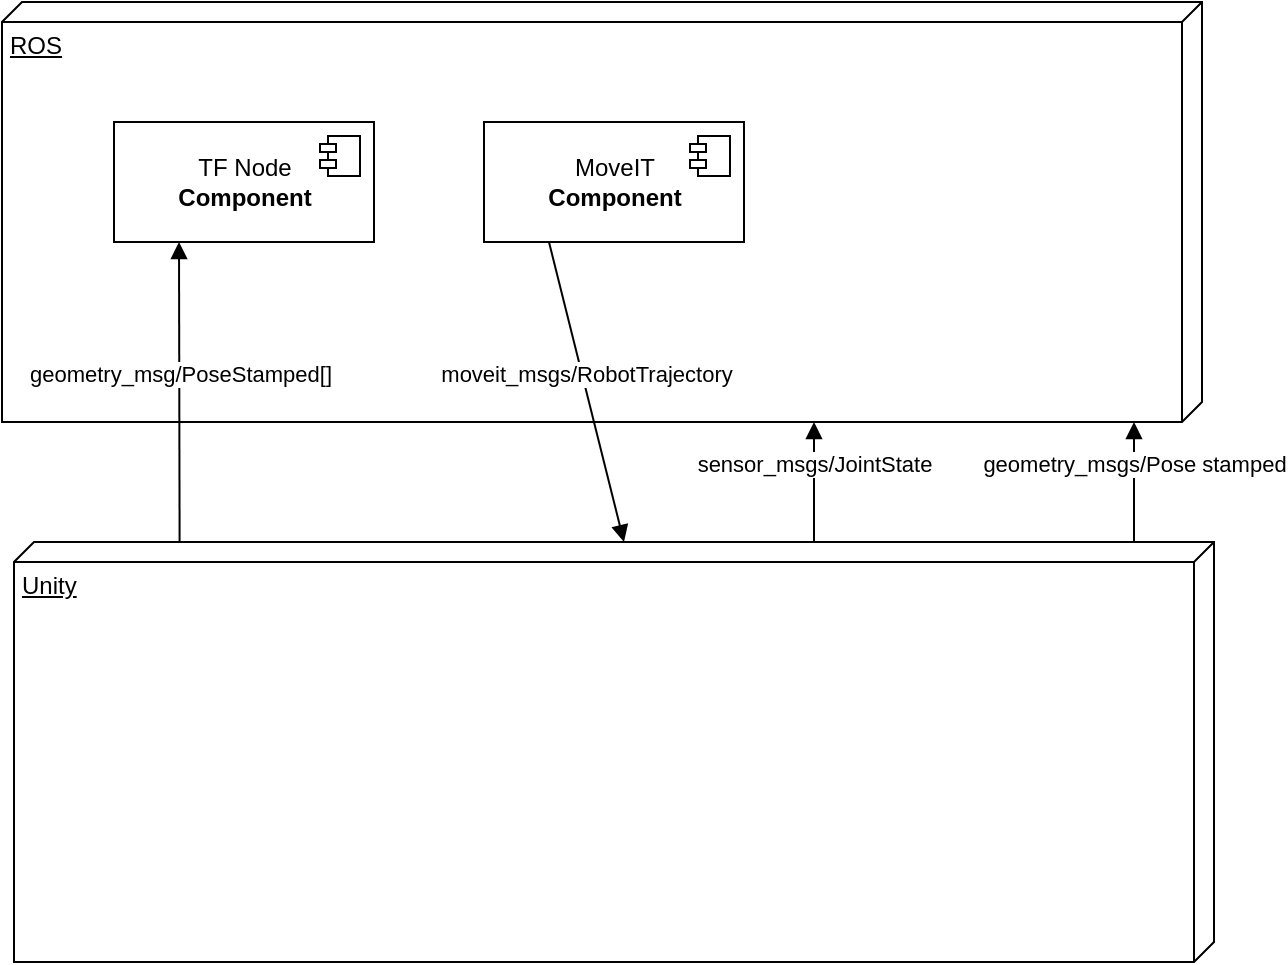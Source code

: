 <mxfile version="14.6.6" type="github"><diagram id="gVCOI2qy_vEcOieHKlwE" name="Page-1"><mxGraphModel dx="1038" dy="580" grid="1" gridSize="10" guides="1" tooltips="1" connect="1" arrows="1" fold="1" page="1" pageScale="1" pageWidth="827" pageHeight="1169" math="0" shadow="0"><root><mxCell id="0"/><mxCell id="1" parent="0"/><mxCell id="ltPJk7u-53wJrJCklZfa-1" value="Unity" style="verticalAlign=top;align=left;spacingTop=8;spacingLeft=2;spacingRight=12;shape=cube;size=10;direction=south;fontStyle=4;html=1;" vertex="1" parent="1"><mxGeometry x="120" y="360" width="600" height="210" as="geometry"/></mxCell><mxCell id="ltPJk7u-53wJrJCklZfa-2" value="ROS" style="verticalAlign=top;align=left;spacingTop=8;spacingLeft=2;spacingRight=12;shape=cube;size=10;direction=south;fontStyle=4;html=1;" vertex="1" parent="1"><mxGeometry x="114" y="90" width="600" height="210" as="geometry"/></mxCell><mxCell id="ltPJk7u-53wJrJCklZfa-3" value="TF Node&lt;br&gt;&lt;b&gt;Component&lt;/b&gt;" style="html=1;dropTarget=0;" vertex="1" parent="1"><mxGeometry x="170" y="150" width="130" height="60" as="geometry"/></mxCell><mxCell id="ltPJk7u-53wJrJCklZfa-4" value="" style="shape=module;jettyWidth=8;jettyHeight=4;" vertex="1" parent="ltPJk7u-53wJrJCklZfa-3"><mxGeometry x="1" width="20" height="20" relative="1" as="geometry"><mxPoint x="-27" y="7" as="offset"/></mxGeometry></mxCell><mxCell id="ltPJk7u-53wJrJCklZfa-10" value="sensor_msgs/JointState" style="html=1;verticalAlign=bottom;endArrow=block;" edge="1" parent="1"><mxGeometry width="80" relative="1" as="geometry"><mxPoint x="520" y="360" as="sourcePoint"/><mxPoint x="520" y="300" as="targetPoint"/><Array as="points"><mxPoint x="520" y="330"/></Array></mxGeometry></mxCell><mxCell id="ltPJk7u-53wJrJCklZfa-12" value="geometry_msgs/Pose stamped" style="html=1;verticalAlign=bottom;endArrow=block;" edge="1" parent="1"><mxGeometry width="80" relative="1" as="geometry"><mxPoint x="680" y="360" as="sourcePoint"/><mxPoint x="680" y="300" as="targetPoint"/><Array as="points"><mxPoint x="680" y="330"/></Array><mxPoint as="offset"/></mxGeometry></mxCell><mxCell id="ltPJk7u-53wJrJCklZfa-13" value="geometry_msg/PoseStamped[]" style="html=1;verticalAlign=bottom;endArrow=block;entryX=0.25;entryY=1;entryDx=0;entryDy=0;exitX=-0.001;exitY=0.862;exitDx=0;exitDy=0;exitPerimeter=0;" edge="1" parent="1" source="ltPJk7u-53wJrJCklZfa-1" target="ltPJk7u-53wJrJCklZfa-3"><mxGeometry width="80" relative="1" as="geometry"><mxPoint x="370" y="300" as="sourcePoint"/><mxPoint x="450" y="300" as="targetPoint"/></mxGeometry></mxCell><mxCell id="ltPJk7u-53wJrJCklZfa-14" value="MoveIT&lt;br&gt;&lt;b&gt;Component&lt;/b&gt;" style="html=1;dropTarget=0;" vertex="1" parent="1"><mxGeometry x="355" y="150" width="130" height="60" as="geometry"/></mxCell><mxCell id="ltPJk7u-53wJrJCklZfa-15" value="" style="shape=module;jettyWidth=8;jettyHeight=4;" vertex="1" parent="ltPJk7u-53wJrJCklZfa-14"><mxGeometry x="1" width="20" height="20" relative="1" as="geometry"><mxPoint x="-27" y="7" as="offset"/></mxGeometry></mxCell><mxCell id="ltPJk7u-53wJrJCklZfa-18" value="moveit_msgs/RobotTrajectory" style="html=1;verticalAlign=bottom;endArrow=block;exitX=0.25;exitY=1;exitDx=0;exitDy=0;entryX=0;entryY=0;entryDx=0;entryDy=295;entryPerimeter=0;" edge="1" parent="1" source="ltPJk7u-53wJrJCklZfa-14" target="ltPJk7u-53wJrJCklZfa-1"><mxGeometry width="80" relative="1" as="geometry"><mxPoint x="370" y="300" as="sourcePoint"/><mxPoint x="450" y="300" as="targetPoint"/></mxGeometry></mxCell></root></mxGraphModel></diagram></mxfile>